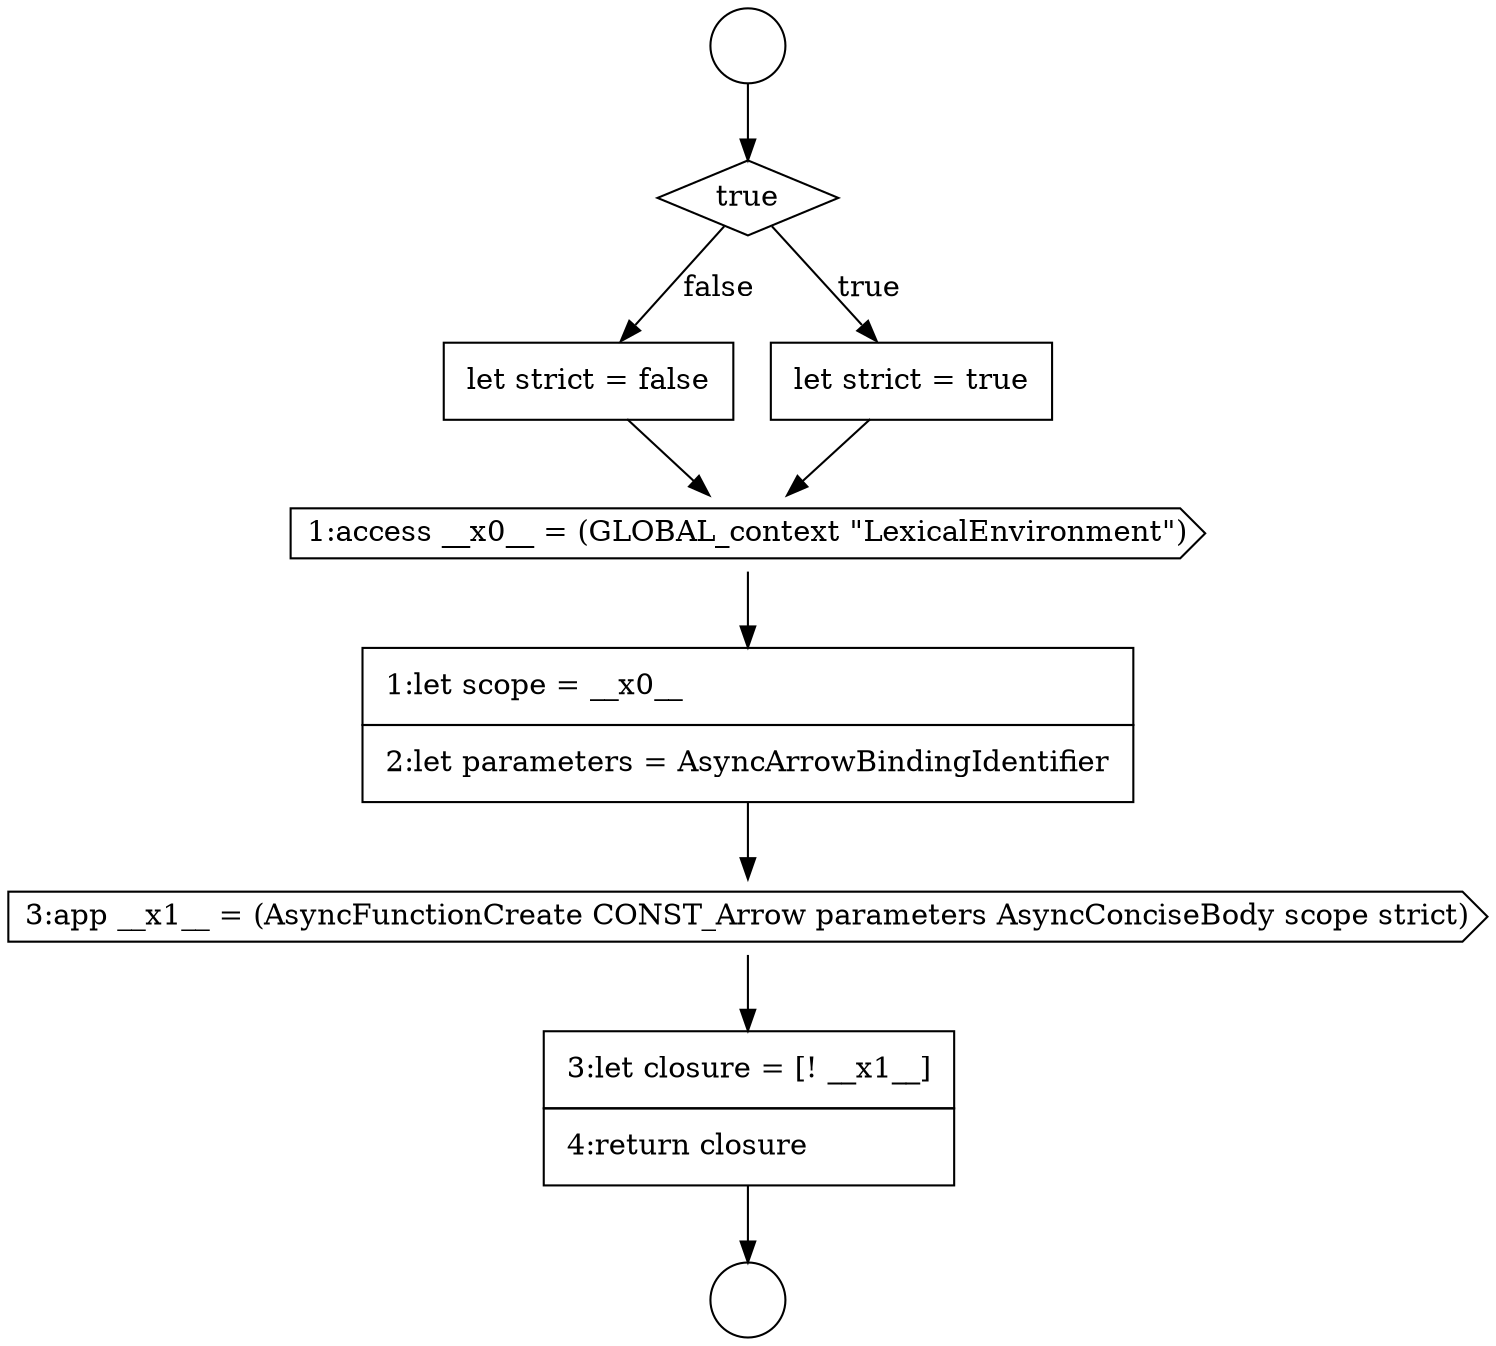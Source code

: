 digraph {
  node8866 [shape=none, margin=0, label=<<font color="black">
    <table border="0" cellborder="1" cellspacing="0" cellpadding="10">
      <tr><td align="left">3:let closure = [! __x1__]</td></tr>
      <tr><td align="left">4:return closure</td></tr>
    </table>
  </font>> color="black" fillcolor="white" style=filled]
  node8860 [shape=diamond, label=<<font color="black">true</font>> color="black" fillcolor="white" style=filled]
  node8864 [shape=none, margin=0, label=<<font color="black">
    <table border="0" cellborder="1" cellspacing="0" cellpadding="10">
      <tr><td align="left">1:let scope = __x0__</td></tr>
      <tr><td align="left">2:let parameters = AsyncArrowBindingIdentifier</td></tr>
    </table>
  </font>> color="black" fillcolor="white" style=filled]
  node8859 [shape=circle label=" " color="black" fillcolor="white" style=filled]
  node8862 [shape=none, margin=0, label=<<font color="black">
    <table border="0" cellborder="1" cellspacing="0" cellpadding="10">
      <tr><td align="left">let strict = false</td></tr>
    </table>
  </font>> color="black" fillcolor="white" style=filled]
  node8863 [shape=cds, label=<<font color="black">1:access __x0__ = (GLOBAL_context &quot;LexicalEnvironment&quot;)</font>> color="black" fillcolor="white" style=filled]
  node8858 [shape=circle label=" " color="black" fillcolor="white" style=filled]
  node8861 [shape=none, margin=0, label=<<font color="black">
    <table border="0" cellborder="1" cellspacing="0" cellpadding="10">
      <tr><td align="left">let strict = true</td></tr>
    </table>
  </font>> color="black" fillcolor="white" style=filled]
  node8865 [shape=cds, label=<<font color="black">3:app __x1__ = (AsyncFunctionCreate CONST_Arrow parameters AsyncConciseBody scope strict)</font>> color="black" fillcolor="white" style=filled]
  node8860 -> node8861 [label=<<font color="black">true</font>> color="black"]
  node8860 -> node8862 [label=<<font color="black">false</font>> color="black"]
  node8861 -> node8863 [ color="black"]
  node8864 -> node8865 [ color="black"]
  node8862 -> node8863 [ color="black"]
  node8863 -> node8864 [ color="black"]
  node8865 -> node8866 [ color="black"]
  node8858 -> node8860 [ color="black"]
  node8866 -> node8859 [ color="black"]
}
